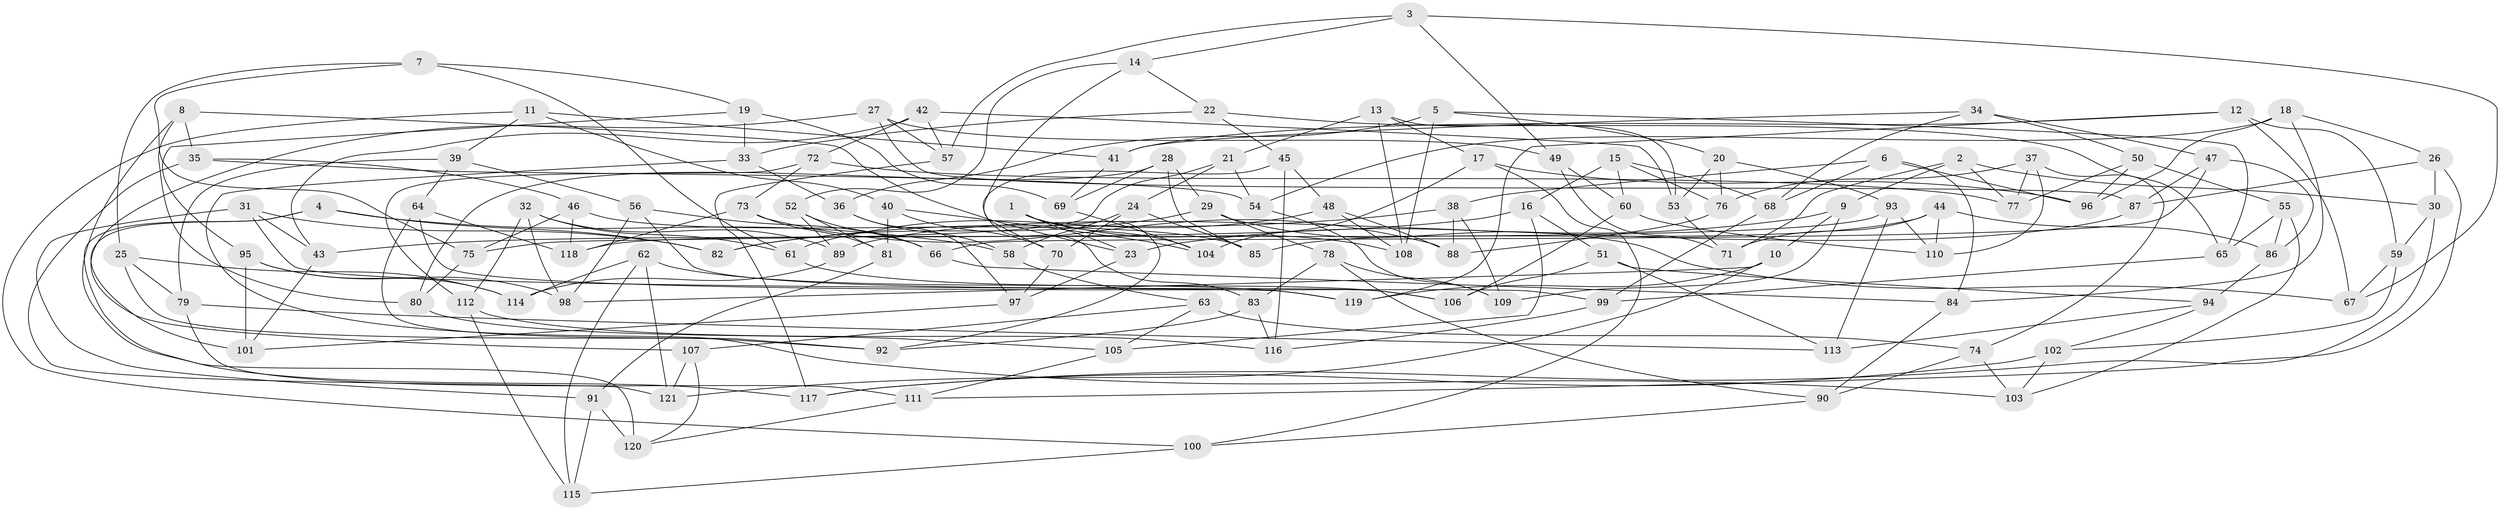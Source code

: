 // coarse degree distribution, {4: 0.5833333333333334, 3: 0.06666666666666667, 5: 0.13333333333333333, 8: 0.1, 6: 0.03333333333333333, 7: 0.016666666666666666, 11: 0.016666666666666666, 9: 0.03333333333333333, 10: 0.016666666666666666}
// Generated by graph-tools (version 1.1) at 2025/02/03/04/25 22:02:40]
// undirected, 121 vertices, 242 edges
graph export_dot {
graph [start="1"]
  node [color=gray90,style=filled];
  1;
  2;
  3;
  4;
  5;
  6;
  7;
  8;
  9;
  10;
  11;
  12;
  13;
  14;
  15;
  16;
  17;
  18;
  19;
  20;
  21;
  22;
  23;
  24;
  25;
  26;
  27;
  28;
  29;
  30;
  31;
  32;
  33;
  34;
  35;
  36;
  37;
  38;
  39;
  40;
  41;
  42;
  43;
  44;
  45;
  46;
  47;
  48;
  49;
  50;
  51;
  52;
  53;
  54;
  55;
  56;
  57;
  58;
  59;
  60;
  61;
  62;
  63;
  64;
  65;
  66;
  67;
  68;
  69;
  70;
  71;
  72;
  73;
  74;
  75;
  76;
  77;
  78;
  79;
  80;
  81;
  82;
  83;
  84;
  85;
  86;
  87;
  88;
  89;
  90;
  91;
  92;
  93;
  94;
  95;
  96;
  97;
  98;
  99;
  100;
  101;
  102;
  103;
  104;
  105;
  106;
  107;
  108;
  109;
  110;
  111;
  112;
  113;
  114;
  115;
  116;
  117;
  118;
  119;
  120;
  121;
  1 -- 104;
  1 -- 92;
  1 -- 108;
  1 -- 23;
  2 -- 30;
  2 -- 9;
  2 -- 71;
  2 -- 77;
  3 -- 14;
  3 -- 57;
  3 -- 49;
  3 -- 67;
  4 -- 101;
  4 -- 82;
  4 -- 58;
  4 -- 120;
  5 -- 65;
  5 -- 36;
  5 -- 108;
  5 -- 20;
  6 -- 96;
  6 -- 68;
  6 -- 38;
  6 -- 84;
  7 -- 25;
  7 -- 61;
  7 -- 19;
  7 -- 75;
  8 -- 80;
  8 -- 23;
  8 -- 35;
  8 -- 117;
  9 -- 23;
  9 -- 10;
  9 -- 109;
  10 -- 119;
  10 -- 121;
  10 -- 98;
  11 -- 40;
  11 -- 100;
  11 -- 39;
  11 -- 41;
  12 -- 41;
  12 -- 59;
  12 -- 119;
  12 -- 67;
  13 -- 53;
  13 -- 17;
  13 -- 21;
  13 -- 108;
  14 -- 22;
  14 -- 52;
  14 -- 83;
  15 -- 68;
  15 -- 60;
  15 -- 16;
  15 -- 76;
  16 -- 105;
  16 -- 43;
  16 -- 51;
  17 -- 104;
  17 -- 100;
  17 -- 96;
  18 -- 26;
  18 -- 84;
  18 -- 54;
  18 -- 96;
  19 -- 69;
  19 -- 95;
  19 -- 33;
  20 -- 76;
  20 -- 93;
  20 -- 53;
  21 -- 54;
  21 -- 24;
  21 -- 75;
  22 -- 33;
  22 -- 65;
  22 -- 45;
  23 -- 97;
  24 -- 70;
  24 -- 58;
  24 -- 85;
  25 -- 79;
  25 -- 92;
  25 -- 114;
  26 -- 111;
  26 -- 87;
  26 -- 30;
  27 -- 49;
  27 -- 57;
  27 -- 87;
  27 -- 107;
  28 -- 80;
  28 -- 85;
  28 -- 69;
  28 -- 29;
  29 -- 82;
  29 -- 67;
  29 -- 78;
  30 -- 59;
  30 -- 117;
  31 -- 43;
  31 -- 119;
  31 -- 82;
  31 -- 91;
  32 -- 61;
  32 -- 112;
  32 -- 89;
  32 -- 98;
  33 -- 36;
  33 -- 103;
  34 -- 41;
  34 -- 50;
  34 -- 68;
  34 -- 47;
  35 -- 54;
  35 -- 46;
  35 -- 121;
  36 -- 58;
  36 -- 97;
  37 -- 76;
  37 -- 110;
  37 -- 77;
  37 -- 74;
  38 -- 88;
  38 -- 82;
  38 -- 109;
  39 -- 64;
  39 -- 79;
  39 -- 56;
  40 -- 70;
  40 -- 81;
  40 -- 104;
  41 -- 69;
  42 -- 72;
  42 -- 43;
  42 -- 57;
  42 -- 53;
  43 -- 101;
  44 -- 71;
  44 -- 86;
  44 -- 110;
  44 -- 85;
  45 -- 48;
  45 -- 70;
  45 -- 116;
  46 -- 75;
  46 -- 118;
  46 -- 85;
  47 -- 86;
  47 -- 66;
  47 -- 87;
  48 -- 61;
  48 -- 88;
  48 -- 108;
  49 -- 71;
  49 -- 60;
  50 -- 96;
  50 -- 55;
  50 -- 77;
  51 -- 106;
  51 -- 94;
  51 -- 113;
  52 -- 66;
  52 -- 89;
  52 -- 81;
  53 -- 71;
  54 -- 109;
  55 -- 103;
  55 -- 65;
  55 -- 86;
  56 -- 98;
  56 -- 106;
  56 -- 66;
  57 -- 117;
  58 -- 63;
  59 -- 67;
  59 -- 102;
  60 -- 106;
  60 -- 110;
  61 -- 106;
  62 -- 121;
  62 -- 119;
  62 -- 115;
  62 -- 114;
  63 -- 107;
  63 -- 74;
  63 -- 105;
  64 -- 99;
  64 -- 92;
  64 -- 118;
  65 -- 99;
  66 -- 84;
  68 -- 99;
  69 -- 104;
  70 -- 97;
  72 -- 73;
  72 -- 112;
  72 -- 77;
  73 -- 118;
  73 -- 81;
  73 -- 88;
  74 -- 103;
  74 -- 90;
  75 -- 80;
  76 -- 88;
  78 -- 83;
  78 -- 90;
  78 -- 109;
  79 -- 113;
  79 -- 111;
  80 -- 105;
  81 -- 91;
  83 -- 116;
  83 -- 92;
  84 -- 90;
  86 -- 94;
  87 -- 89;
  89 -- 114;
  90 -- 100;
  91 -- 115;
  91 -- 120;
  93 -- 118;
  93 -- 113;
  93 -- 110;
  94 -- 102;
  94 -- 113;
  95 -- 114;
  95 -- 98;
  95 -- 101;
  97 -- 101;
  99 -- 116;
  100 -- 115;
  102 -- 103;
  102 -- 117;
  105 -- 111;
  107 -- 120;
  107 -- 121;
  111 -- 120;
  112 -- 116;
  112 -- 115;
}
